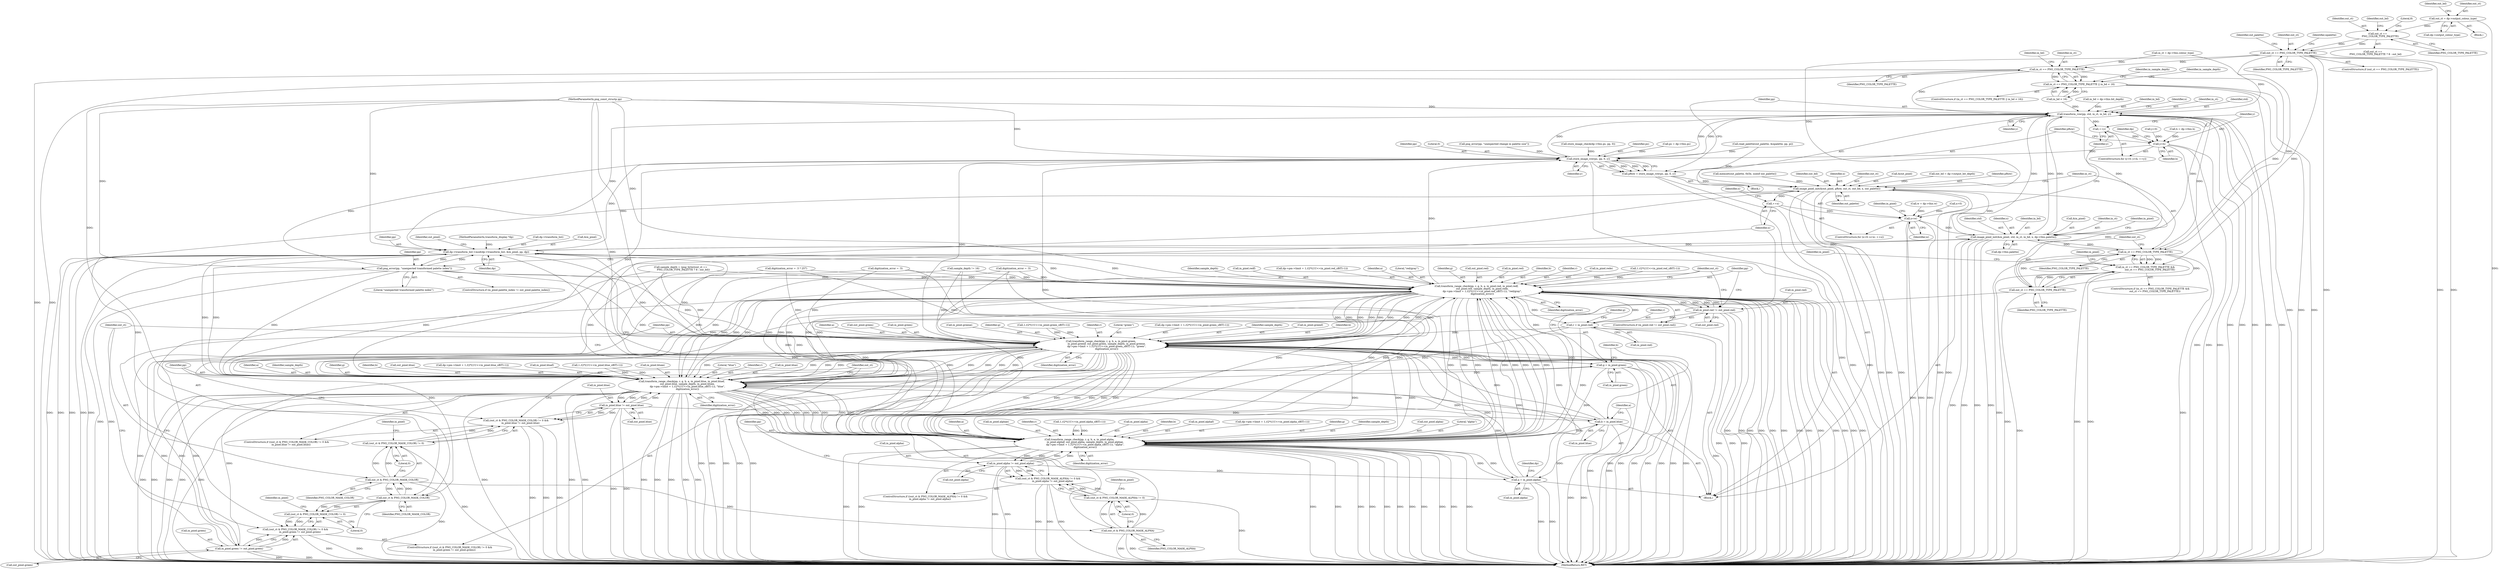 digraph "0_Android_9d4853418ab2f754c2b63e091c29c5529b8b86ca_148@pointer" {
"1000162" [label="(Call,out_ct = dp->output_colour_type)"];
"1000179" [label="(Call,out_ct ==\n       PNG_COLOR_TYPE_PALETTE)"];
"1000238" [label="(Call,out_ct == PNG_COLOR_TYPE_PALETTE)"];
"1000279" [label="(Call,in_ct == PNG_COLOR_TYPE_PALETTE)"];
"1000278" [label="(Call,in_ct == PNG_COLOR_TYPE_PALETTE || in_bd < 16)"];
"1000336" [label="(Call,transform_row(pp, std, in_ct, in_bd, y))"];
"1000323" [label="(Call,++y)"];
"1000320" [label="(Call,y<h)"];
"1000329" [label="(Call,store_image_row(ps, pp, 0, y))"];
"1000327" [label="(Call,pRow = store_image_row(ps, pp, 0, y))"];
"1000423" [label="(Call,image_pixel_init(&out_pixel, pRow, out_ct, out_bd, x, out_palette))"];
"1000349" [label="(Call,++x)"];
"1000346" [label="(Call,x<w)"];
"1000358" [label="(Call,image_pixel_init(&in_pixel, std, in_ct, in_bd, x, dp->this.palette))"];
"1000415" [label="(Call,dp->transform_list->mod(dp->transform_list, &in_pixel, pp, dp))"];
"1000448" [label="(Call,png_error(pp, \"unexpected transformed palette index\"))"];
"1000459" [label="(Call,transform_range_check(pp, r, g, b, a, in_pixel.red, in_pixel.redf,\n               out_pixel.red, sample_depth, in_pixel.rede,\n               dp->pm->limit + 1./(2*((1U<<in_pixel.red_sBIT)-1)), \"red/gray\",\n               digitization_error))"];
"1000395" [label="(Call,r = in_pixel.red)"];
"1000511" [label="(Call,transform_range_check(pp, r, g, b, a, in_pixel.green,\n               in_pixel.greenf, out_pixel.green, sample_depth, in_pixel.greene,\n               dp->pm->limit + 1./(2*((1U<<in_pixel.green_sBIT)-1)), \"green\",\n               digitization_error))"];
"1000400" [label="(Call,g = in_pixel.green)"];
"1000563" [label="(Call,transform_range_check(pp, r, g, b, a, in_pixel.blue, in_pixel.bluef,\n               out_pixel.blue, sample_depth, in_pixel.bluee,\n               dp->pm->limit + 1./(2*((1U<<in_pixel.blue_sBIT)-1)), \"blue\",\n               digitization_error))"];
"1000405" [label="(Call,b = in_pixel.blue)"];
"1000615" [label="(Call,transform_range_check(pp, r, g, b, a, in_pixel.alpha,\n               in_pixel.alphaf, out_pixel.alpha, sample_depth, in_pixel.alphae,\n               dp->pm->limit + 1./(2*((1U<<in_pixel.alpha_sBIT)-1)), \"alpha\",\n               digitization_error))"];
"1000410" [label="(Call,a = in_pixel.alpha)"];
"1000608" [label="(Call,in_pixel.alpha != out_pixel.alpha)"];
"1000602" [label="(Call,(out_ct & PNG_COLOR_MASK_ALPHA) != 0 &&\n            in_pixel.alpha != out_pixel.alpha)"];
"1000556" [label="(Call,in_pixel.blue != out_pixel.blue)"];
"1000550" [label="(Call,(out_ct & PNG_COLOR_MASK_COLOR) != 0 &&\n            in_pixel.blue != out_pixel.blue)"];
"1000504" [label="(Call,in_pixel.green != out_pixel.green)"];
"1000498" [label="(Call,(out_ct & PNG_COLOR_MASK_COLOR) != 0 &&\n            in_pixel.green != out_pixel.green)"];
"1000452" [label="(Call,in_pixel.red != out_pixel.red)"];
"1000433" [label="(Call,in_ct == PNG_COLOR_TYPE_PALETTE)"];
"1000432" [label="(Call,in_ct == PNG_COLOR_TYPE_PALETTE &&\n            out_ct == PNG_COLOR_TYPE_PALETTE)"];
"1000436" [label="(Call,out_ct == PNG_COLOR_TYPE_PALETTE)"];
"1000500" [label="(Call,out_ct & PNG_COLOR_MASK_COLOR)"];
"1000499" [label="(Call,(out_ct & PNG_COLOR_MASK_COLOR) != 0)"];
"1000552" [label="(Call,out_ct & PNG_COLOR_MASK_COLOR)"];
"1000551" [label="(Call,(out_ct & PNG_COLOR_MASK_COLOR) != 0)"];
"1000604" [label="(Call,out_ct & PNG_COLOR_MASK_ALPHA)"];
"1000603" [label="(Call,(out_ct & PNG_COLOR_MASK_ALPHA) != 0)"];
"1000449" [label="(Identifier,pp)"];
"1000508" [label="(Call,out_pixel.green)"];
"1000506" [label="(Identifier,in_pixel)"];
"1000180" [label="(Identifier,out_ct)"];
"1000350" [label="(Identifier,x)"];
"1000416" [label="(Call,dp->transform_list)"];
"1000454" [label="(Identifier,in_pixel)"];
"1000169" [label="(Identifier,out_bd)"];
"1000407" [label="(Call,in_pixel.blue)"];
"1000362" [label="(Identifier,in_ct)"];
"1000603" [label="(Call,(out_ct & PNG_COLOR_MASK_ALPHA) != 0)"];
"1000419" [label="(Call,&in_pixel)"];
"1000183" [label="(Identifier,out_bd)"];
"1000120" [label="(Block,)"];
"1000552" [label="(Call,out_ct & PNG_COLOR_MASK_COLOR)"];
"1000431" [label="(ControlStructure,if (in_ct == PNG_COLOR_TYPE_PALETTE &&\n            out_ct == PNG_COLOR_TYPE_PALETTE))"];
"1000427" [label="(Identifier,out_ct)"];
"1000281" [label="(Identifier,PNG_COLOR_TYPE_PALETTE)"];
"1000527" [label="(Call,in_pixel.greene)"];
"1000514" [label="(Identifier,g)"];
"1000273" [label="(Identifier,out_palette)"];
"1000620" [label="(Identifier,a)"];
"1000372" [label="(Identifier,in_pixel)"];
"1000415" [label="(Call,dp->transform_list->mod(dp->transform_list, &in_pixel, pp, dp))"];
"1000631" [label="(Call,in_pixel.alphae)"];
"1000511" [label="(Call,transform_range_check(pp, r, g, b, a, in_pixel.green,\n               in_pixel.greenf, out_pixel.green, sample_depth, in_pixel.greene,\n               dp->pm->limit + 1./(2*((1U<<in_pixel.green_sBIT)-1)), \"green\",\n               digitization_error))"];
"1000612" [label="(Call,out_pixel.alpha)"];
"1000347" [label="(Identifier,x)"];
"1000567" [label="(Identifier,b)"];
"1000500" [label="(Call,out_ct & PNG_COLOR_MASK_COLOR)"];
"1000361" [label="(Identifier,std)"];
"1000277" [label="(ControlStructure,if (in_ct == PNG_COLOR_TYPE_PALETTE || in_bd < 16))"];
"1000421" [label="(Identifier,pp)"];
"1000279" [label="(Call,in_ct == PNG_COLOR_TYPE_PALETTE)"];
"1000453" [label="(Call,in_pixel.red)"];
"1000336" [label="(Call,transform_row(pp, std, in_ct, in_bd, y))"];
"1000495" [label="(Literal,\"red/gray\")"];
"1000294" [label="(Call,sample_depth != 16)"];
"1000351" [label="(Block,)"];
"1000424" [label="(Call,&out_pixel)"];
"1000343" [label="(Call,x=0)"];
"1000462" [label="(Identifier,g)"];
"1000402" [label="(Call,in_pixel.green)"];
"1000498" [label="(Call,(out_ct & PNG_COLOR_MASK_COLOR) != 0 &&\n            in_pixel.green != out_pixel.green)"];
"1000604" [label="(Call,out_ct & PNG_COLOR_MASK_ALPHA)"];
"1000325" [label="(Block,)"];
"1000556" [label="(Call,in_pixel.blue != out_pixel.blue)"];
"1000122" [label="(Call,ps = dp->this.ps)"];
"1000410" [label="(Call,a = in_pixel.alpha)"];
"1000331" [label="(Identifier,pp)"];
"1000162" [label="(Call,out_ct = dp->output_colour_type)"];
"1000333" [label="(Identifier,y)"];
"1000536" [label="(Call,1./(2*((1U<<in_pixel.green_sBIT)-1)))"];
"1000617" [label="(Identifier,r)"];
"1000412" [label="(Call,in_pixel.alpha)"];
"1000548" [label="(Identifier,digitization_error)"];
"1000640" [label="(Call,1./(2*((1U<<in_pixel.alpha_sBIT)-1)))"];
"1000181" [label="(Identifier,PNG_COLOR_TYPE_PALETTE)"];
"1000662" [label="(MethodReturn,RET)"];
"1000360" [label="(Identifier,in_pixel)"];
"1000364" [label="(Identifier,x)"];
"1000430" [label="(Identifier,out_palette)"];
"1000566" [label="(Identifier,g)"];
"1000471" [label="(Call,out_pixel.red)"];
"1000280" [label="(Identifier,in_ct)"];
"1000621" [label="(Call,in_pixel.alpha)"];
"1000555" [label="(Literal,0)"];
"1000465" [label="(Call,in_pixel.red)"];
"1000323" [label="(Call,++y)"];
"1000463" [label="(Identifier,b)"];
"1000560" [label="(Call,out_pixel.blue)"];
"1000340" [label="(Identifier,in_bd)"];
"1000317" [label="(Call,y=0)"];
"1000461" [label="(Identifier,r)"];
"1000575" [label="(Call,out_pixel.blue)"];
"1000582" [label="(Call,dp->pm->limit + 1./(2*((1U<<in_pixel.blue_sBIT)-1)))"];
"1000572" [label="(Call,in_pixel.bluef)"];
"1000619" [label="(Identifier,b)"];
"1000624" [label="(Call,in_pixel.alphaf)"];
"1000609" [label="(Call,in_pixel.alpha)"];
"1000434" [label="(Identifier,in_ct)"];
"1000553" [label="(Identifier,out_ct)"];
"1000239" [label="(Identifier,out_ct)"];
"1000337" [label="(Identifier,pp)"];
"1000432" [label="(Call,in_ct == PNG_COLOR_TYPE_PALETTE &&\n            out_ct == PNG_COLOR_TYPE_PALETTE)"];
"1000423" [label="(Call,image_pixel_init(&out_pixel, pRow, out_ct, out_bd, x, out_palette))"];
"1000332" [label="(Literal,0)"];
"1000513" [label="(Identifier,r)"];
"1000550" [label="(Call,(out_ct & PNG_COLOR_MASK_COLOR) != 0 &&\n            in_pixel.blue != out_pixel.blue)"];
"1000588" [label="(Call,1./(2*((1U<<in_pixel.blue_sBIT)-1)))"];
"1000283" [label="(Identifier,in_bd)"];
"1000324" [label="(Identifier,y)"];
"1000168" [label="(Call,out_bd = dp->output_bit_depth)"];
"1000501" [label="(Identifier,out_ct)"];
"1000452" [label="(Call,in_pixel.red != out_pixel.red)"];
"1000579" [label="(Call,in_pixel.bluee)"];
"1000502" [label="(Identifier,PNG_COLOR_MASK_COLOR)"];
"1000557" [label="(Call,in_pixel.blue)"];
"1000460" [label="(Identifier,pp)"];
"1000164" [label="(Call,dp->output_colour_type)"];
"1000547" [label="(Literal,\"green\")"];
"1000154" [label="(Call,h = dp->this.h)"];
"1000365" [label="(Call,dp->this.palette)"];
"1000425" [label="(Identifier,out_pixel)"];
"1000475" [label="(Call,in_pixel.rede)"];
"1000263" [label="(Call,png_error(pp, \"unexpected change in palette size\"))"];
"1000406" [label="(Identifier,b)"];
"1000499" [label="(Call,(out_ct & PNG_COLOR_MASK_COLOR) != 0)"];
"1000307" [label="(Call,digitization_error = .5)"];
"1000599" [label="(Literal,\"blue\")"];
"1000342" [label="(ControlStructure,for (x=0; x<w; ++x))"];
"1000401" [label="(Identifier,g)"];
"1000610" [label="(Identifier,in_pixel)"];
"1000657" [label="(Identifier,dp)"];
"1000426" [label="(Identifier,pRow)"];
"1000244" [label="(Identifier,npalette)"];
"1000405" [label="(Call,b = in_pixel.blue)"];
"1000282" [label="(Call,in_bd < 16)"];
"1000530" [label="(Call,dp->pm->limit + 1./(2*((1U<<in_pixel.green_sBIT)-1)))"];
"1000526" [label="(Identifier,sample_depth)"];
"1000484" [label="(Call,1./(2*((1U<<in_pixel.red_sBIT)-1)))"];
"1000607" [label="(Literal,0)"];
"1000130" [label="(Call,in_ct = dp->this.colour_type)"];
"1000497" [label="(ControlStructure,if ((out_ct & PNG_COLOR_MASK_COLOR) != 0 &&\n            in_pixel.green != out_pixel.green))"];
"1000346" [label="(Call,x<w)"];
"1000551" [label="(Call,(out_ct & PNG_COLOR_MASK_COLOR) != 0)"];
"1000474" [label="(Identifier,sample_depth)"];
"1000615" [label="(Call,transform_range_check(pp, r, g, b, a, in_pixel.alpha,\n               in_pixel.alphaf, out_pixel.alpha, sample_depth, in_pixel.alphae,\n               dp->pm->limit + 1./(2*((1U<<in_pixel.alpha_sBIT)-1)), \"alpha\",\n               digitization_error))"];
"1000554" [label="(Identifier,PNG_COLOR_MASK_COLOR)"];
"1000411" [label="(Identifier,a)"];
"1000468" [label="(Call,in_pixel.redf)"];
"1000564" [label="(Identifier,pp)"];
"1000436" [label="(Call,out_ct == PNG_COLOR_TYPE_PALETTE)"];
"1000433" [label="(Call,in_ct == PNG_COLOR_TYPE_PALETTE)"];
"1000602" [label="(Call,(out_ct & PNG_COLOR_MASK_ALPHA) != 0 &&\n            in_pixel.alpha != out_pixel.alpha)"];
"1000438" [label="(Identifier,PNG_COLOR_TYPE_PALETTE)"];
"1000229" [label="(Call,store_image_check(dp->this.ps, pp, 0))"];
"1000349" [label="(Call,++x)"];
"1000182" [label="(Literal,8)"];
"1000344" [label="(Identifier,x)"];
"1000328" [label="(Identifier,pRow)"];
"1000400" [label="(Call,g = in_pixel.green)"];
"1000339" [label="(Identifier,in_ct)"];
"1000451" [label="(ControlStructure,if (in_pixel.red != out_pixel.red))"];
"1000272" [label="(Call,memset(out_palette, 0x5e, sizeof out_palette))"];
"1000238" [label="(Call,out_ct == PNG_COLOR_TYPE_PALETTE)"];
"1000600" [label="(Identifier,digitization_error)"];
"1000634" [label="(Call,dp->pm->limit + 1./(2*((1U<<in_pixel.alpha_sBIT)-1)))"];
"1000163" [label="(Identifier,out_ct)"];
"1000520" [label="(Call,in_pixel.greenf)"];
"1000330" [label="(Identifier,ps)"];
"1000456" [label="(Call,out_pixel.red)"];
"1000237" [label="(ControlStructure,if (out_ct == PNG_COLOR_TYPE_PALETTE))"];
"1000240" [label="(Identifier,PNG_COLOR_TYPE_PALETTE)"];
"1000327" [label="(Call,pRow = store_image_row(ps, pp, 0, y))"];
"1000338" [label="(Identifier,std)"];
"1000341" [label="(Identifier,y)"];
"1000395" [label="(Call,r = in_pixel.red)"];
"1000605" [label="(Identifier,out_ct)"];
"1000322" [label="(Identifier,h)"];
"1000565" [label="(Identifier,r)"];
"1000117" [label="(MethodParameterIn,transform_display *dp)"];
"1000321" [label="(Identifier,y)"];
"1000249" [label="(Call,read_palette(out_palette, &npalette, pp, pi))"];
"1000601" [label="(ControlStructure,if ((out_ct & PNG_COLOR_MASK_ALPHA) != 0 &&\n            in_pixel.alpha != out_pixel.alpha))"];
"1000515" [label="(Identifier,b)"];
"1000618" [label="(Identifier,g)"];
"1000630" [label="(Identifier,sample_depth)"];
"1000118" [label="(MethodParameterIn,png_const_structp pp)"];
"1000450" [label="(Literal,\"unexpected transformed palette index\")"];
"1000266" [label="(Call,digitization_error = .5)"];
"1000512" [label="(Identifier,pp)"];
"1000516" [label="(Identifier,a)"];
"1000627" [label="(Call,out_pixel.alpha)"];
"1000437" [label="(Identifier,out_ct)"];
"1000652" [label="(Identifier,digitization_error)"];
"1000503" [label="(Literal,0)"];
"1000558" [label="(Identifier,in_pixel)"];
"1000523" [label="(Call,out_pixel.green)"];
"1000549" [label="(ControlStructure,if ((out_ct & PNG_COLOR_MASK_COLOR) != 0 &&\n            in_pixel.blue != out_pixel.blue))"];
"1000616" [label="(Identifier,pp)"];
"1000606" [label="(Identifier,PNG_COLOR_MASK_ALPHA)"];
"1000278" [label="(Call,in_ct == PNG_COLOR_TYPE_PALETTE || in_bd < 16)"];
"1000478" [label="(Call,dp->pm->limit + 1./(2*((1U<<in_pixel.red_sBIT)-1)))"];
"1000569" [label="(Call,in_pixel.blue)"];
"1000428" [label="(Identifier,out_bd)"];
"1000517" [label="(Call,in_pixel.green)"];
"1000440" [label="(ControlStructure,if (in_pixel.palette_index != out_pixel.palette_index))"];
"1000568" [label="(Identifier,a)"];
"1000417" [label="(Identifier,dp)"];
"1000174" [label="(Call,sample_depth = (png_byte)(out_ct ==\n       PNG_COLOR_TYPE_PALETTE ? 8 : out_bd))"];
"1000651" [label="(Literal,\"alpha\")"];
"1000504" [label="(Call,in_pixel.green != out_pixel.green)"];
"1000311" [label="(Call,digitization_error = .5 * 257)"];
"1000363" [label="(Identifier,in_bd)"];
"1000608" [label="(Call,in_pixel.alpha != out_pixel.alpha)"];
"1000448" [label="(Call,png_error(pp, \"unexpected transformed palette index\"))"];
"1000578" [label="(Identifier,sample_depth)"];
"1000496" [label="(Identifier,digitization_error)"];
"1000179" [label="(Call,out_ct ==\n       PNG_COLOR_TYPE_PALETTE)"];
"1000464" [label="(Identifier,a)"];
"1000397" [label="(Call,in_pixel.red)"];
"1000138" [label="(Call,in_bd = dp->this.bit_depth)"];
"1000435" [label="(Identifier,PNG_COLOR_TYPE_PALETTE)"];
"1000429" [label="(Identifier,x)"];
"1000396" [label="(Identifier,r)"];
"1000178" [label="(Call,out_ct ==\n       PNG_COLOR_TYPE_PALETTE ? 8 : out_bd)"];
"1000563" [label="(Call,transform_range_check(pp, r, g, b, a, in_pixel.blue, in_pixel.bluef,\n               out_pixel.blue, sample_depth, in_pixel.bluee,\n               dp->pm->limit + 1./(2*((1U<<in_pixel.blue_sBIT)-1)), \"blue\",\n               digitization_error))"];
"1000286" [label="(Identifier,in_sample_depth)"];
"1000348" [label="(Identifier,w)"];
"1000505" [label="(Call,in_pixel.green)"];
"1000290" [label="(Identifier,in_sample_depth)"];
"1000443" [label="(Identifier,in_pixel)"];
"1000329" [label="(Call,store_image_row(ps, pp, 0, y))"];
"1000146" [label="(Call,w = dp->this.w)"];
"1000320" [label="(Call,y<h)"];
"1000422" [label="(Identifier,dp)"];
"1000358" [label="(Call,image_pixel_init(&in_pixel, std, in_ct, in_bd, x, dp->this.palette))"];
"1000316" [label="(ControlStructure,for (y=0; y<h; ++y))"];
"1000359" [label="(Call,&in_pixel)"];
"1000459" [label="(Call,transform_range_check(pp, r, g, b, a, in_pixel.red, in_pixel.redf,\n               out_pixel.red, sample_depth, in_pixel.rede,\n               dp->pm->limit + 1./(2*((1U<<in_pixel.red_sBIT)-1)), \"red/gray\",\n               digitization_error))"];
"1000162" -> "1000120"  [label="AST: "];
"1000162" -> "1000164"  [label="CFG: "];
"1000163" -> "1000162"  [label="AST: "];
"1000164" -> "1000162"  [label="AST: "];
"1000169" -> "1000162"  [label="CFG: "];
"1000162" -> "1000662"  [label="DDG: "];
"1000162" -> "1000179"  [label="DDG: "];
"1000179" -> "1000178"  [label="AST: "];
"1000179" -> "1000181"  [label="CFG: "];
"1000180" -> "1000179"  [label="AST: "];
"1000181" -> "1000179"  [label="AST: "];
"1000182" -> "1000179"  [label="CFG: "];
"1000183" -> "1000179"  [label="CFG: "];
"1000179" -> "1000238"  [label="DDG: "];
"1000179" -> "1000238"  [label="DDG: "];
"1000238" -> "1000237"  [label="AST: "];
"1000238" -> "1000240"  [label="CFG: "];
"1000239" -> "1000238"  [label="AST: "];
"1000240" -> "1000238"  [label="AST: "];
"1000244" -> "1000238"  [label="CFG: "];
"1000273" -> "1000238"  [label="CFG: "];
"1000238" -> "1000662"  [label="DDG: "];
"1000238" -> "1000662"  [label="DDG: "];
"1000238" -> "1000662"  [label="DDG: "];
"1000238" -> "1000279"  [label="DDG: "];
"1000238" -> "1000423"  [label="DDG: "];
"1000238" -> "1000433"  [label="DDG: "];
"1000238" -> "1000432"  [label="DDG: "];
"1000279" -> "1000278"  [label="AST: "];
"1000279" -> "1000281"  [label="CFG: "];
"1000280" -> "1000279"  [label="AST: "];
"1000281" -> "1000279"  [label="AST: "];
"1000283" -> "1000279"  [label="CFG: "];
"1000278" -> "1000279"  [label="CFG: "];
"1000279" -> "1000662"  [label="DDG: "];
"1000279" -> "1000662"  [label="DDG: "];
"1000279" -> "1000278"  [label="DDG: "];
"1000279" -> "1000278"  [label="DDG: "];
"1000130" -> "1000279"  [label="DDG: "];
"1000279" -> "1000336"  [label="DDG: "];
"1000279" -> "1000433"  [label="DDG: "];
"1000278" -> "1000277"  [label="AST: "];
"1000278" -> "1000282"  [label="CFG: "];
"1000282" -> "1000278"  [label="AST: "];
"1000286" -> "1000278"  [label="CFG: "];
"1000290" -> "1000278"  [label="CFG: "];
"1000278" -> "1000662"  [label="DDG: "];
"1000278" -> "1000662"  [label="DDG: "];
"1000278" -> "1000662"  [label="DDG: "];
"1000282" -> "1000278"  [label="DDG: "];
"1000282" -> "1000278"  [label="DDG: "];
"1000336" -> "1000325"  [label="AST: "];
"1000336" -> "1000341"  [label="CFG: "];
"1000337" -> "1000336"  [label="AST: "];
"1000338" -> "1000336"  [label="AST: "];
"1000339" -> "1000336"  [label="AST: "];
"1000340" -> "1000336"  [label="AST: "];
"1000341" -> "1000336"  [label="AST: "];
"1000344" -> "1000336"  [label="CFG: "];
"1000336" -> "1000662"  [label="DDG: "];
"1000336" -> "1000662"  [label="DDG: "];
"1000336" -> "1000662"  [label="DDG: "];
"1000336" -> "1000662"  [label="DDG: "];
"1000336" -> "1000662"  [label="DDG: "];
"1000336" -> "1000323"  [label="DDG: "];
"1000336" -> "1000329"  [label="DDG: "];
"1000329" -> "1000336"  [label="DDG: "];
"1000329" -> "1000336"  [label="DDG: "];
"1000118" -> "1000336"  [label="DDG: "];
"1000358" -> "1000336"  [label="DDG: "];
"1000358" -> "1000336"  [label="DDG: "];
"1000433" -> "1000336"  [label="DDG: "];
"1000130" -> "1000336"  [label="DDG: "];
"1000138" -> "1000336"  [label="DDG: "];
"1000282" -> "1000336"  [label="DDG: "];
"1000336" -> "1000358"  [label="DDG: "];
"1000336" -> "1000358"  [label="DDG: "];
"1000336" -> "1000358"  [label="DDG: "];
"1000336" -> "1000415"  [label="DDG: "];
"1000323" -> "1000316"  [label="AST: "];
"1000323" -> "1000324"  [label="CFG: "];
"1000324" -> "1000323"  [label="AST: "];
"1000321" -> "1000323"  [label="CFG: "];
"1000323" -> "1000320"  [label="DDG: "];
"1000320" -> "1000316"  [label="AST: "];
"1000320" -> "1000322"  [label="CFG: "];
"1000321" -> "1000320"  [label="AST: "];
"1000322" -> "1000320"  [label="AST: "];
"1000328" -> "1000320"  [label="CFG: "];
"1000657" -> "1000320"  [label="CFG: "];
"1000320" -> "1000662"  [label="DDG: "];
"1000320" -> "1000662"  [label="DDG: "];
"1000320" -> "1000662"  [label="DDG: "];
"1000317" -> "1000320"  [label="DDG: "];
"1000154" -> "1000320"  [label="DDG: "];
"1000320" -> "1000329"  [label="DDG: "];
"1000329" -> "1000327"  [label="AST: "];
"1000329" -> "1000333"  [label="CFG: "];
"1000330" -> "1000329"  [label="AST: "];
"1000331" -> "1000329"  [label="AST: "];
"1000332" -> "1000329"  [label="AST: "];
"1000333" -> "1000329"  [label="AST: "];
"1000327" -> "1000329"  [label="CFG: "];
"1000329" -> "1000662"  [label="DDG: "];
"1000329" -> "1000327"  [label="DDG: "];
"1000329" -> "1000327"  [label="DDG: "];
"1000329" -> "1000327"  [label="DDG: "];
"1000329" -> "1000327"  [label="DDG: "];
"1000122" -> "1000329"  [label="DDG: "];
"1000459" -> "1000329"  [label="DDG: "];
"1000615" -> "1000329"  [label="DDG: "];
"1000263" -> "1000329"  [label="DDG: "];
"1000448" -> "1000329"  [label="DDG: "];
"1000563" -> "1000329"  [label="DDG: "];
"1000249" -> "1000329"  [label="DDG: "];
"1000229" -> "1000329"  [label="DDG: "];
"1000415" -> "1000329"  [label="DDG: "];
"1000511" -> "1000329"  [label="DDG: "];
"1000118" -> "1000329"  [label="DDG: "];
"1000327" -> "1000325"  [label="AST: "];
"1000328" -> "1000327"  [label="AST: "];
"1000337" -> "1000327"  [label="CFG: "];
"1000327" -> "1000662"  [label="DDG: "];
"1000327" -> "1000662"  [label="DDG: "];
"1000327" -> "1000423"  [label="DDG: "];
"1000423" -> "1000351"  [label="AST: "];
"1000423" -> "1000430"  [label="CFG: "];
"1000424" -> "1000423"  [label="AST: "];
"1000426" -> "1000423"  [label="AST: "];
"1000427" -> "1000423"  [label="AST: "];
"1000428" -> "1000423"  [label="AST: "];
"1000429" -> "1000423"  [label="AST: "];
"1000430" -> "1000423"  [label="AST: "];
"1000434" -> "1000423"  [label="CFG: "];
"1000423" -> "1000662"  [label="DDG: "];
"1000423" -> "1000662"  [label="DDG: "];
"1000423" -> "1000662"  [label="DDG: "];
"1000423" -> "1000662"  [label="DDG: "];
"1000423" -> "1000662"  [label="DDG: "];
"1000423" -> "1000349"  [label="DDG: "];
"1000604" -> "1000423"  [label="DDG: "];
"1000168" -> "1000423"  [label="DDG: "];
"1000358" -> "1000423"  [label="DDG: "];
"1000272" -> "1000423"  [label="DDG: "];
"1000249" -> "1000423"  [label="DDG: "];
"1000423" -> "1000436"  [label="DDG: "];
"1000423" -> "1000500"  [label="DDG: "];
"1000349" -> "1000342"  [label="AST: "];
"1000349" -> "1000350"  [label="CFG: "];
"1000350" -> "1000349"  [label="AST: "];
"1000347" -> "1000349"  [label="CFG: "];
"1000349" -> "1000346"  [label="DDG: "];
"1000346" -> "1000342"  [label="AST: "];
"1000346" -> "1000348"  [label="CFG: "];
"1000347" -> "1000346"  [label="AST: "];
"1000348" -> "1000346"  [label="AST: "];
"1000360" -> "1000346"  [label="CFG: "];
"1000324" -> "1000346"  [label="CFG: "];
"1000346" -> "1000662"  [label="DDG: "];
"1000346" -> "1000662"  [label="DDG: "];
"1000346" -> "1000662"  [label="DDG: "];
"1000343" -> "1000346"  [label="DDG: "];
"1000146" -> "1000346"  [label="DDG: "];
"1000346" -> "1000358"  [label="DDG: "];
"1000358" -> "1000351"  [label="AST: "];
"1000358" -> "1000365"  [label="CFG: "];
"1000359" -> "1000358"  [label="AST: "];
"1000361" -> "1000358"  [label="AST: "];
"1000362" -> "1000358"  [label="AST: "];
"1000363" -> "1000358"  [label="AST: "];
"1000364" -> "1000358"  [label="AST: "];
"1000365" -> "1000358"  [label="AST: "];
"1000372" -> "1000358"  [label="CFG: "];
"1000358" -> "1000662"  [label="DDG: "];
"1000358" -> "1000662"  [label="DDG: "];
"1000358" -> "1000662"  [label="DDG: "];
"1000358" -> "1000662"  [label="DDG: "];
"1000415" -> "1000358"  [label="DDG: "];
"1000433" -> "1000358"  [label="DDG: "];
"1000358" -> "1000415"  [label="DDG: "];
"1000358" -> "1000433"  [label="DDG: "];
"1000415" -> "1000351"  [label="AST: "];
"1000415" -> "1000422"  [label="CFG: "];
"1000416" -> "1000415"  [label="AST: "];
"1000419" -> "1000415"  [label="AST: "];
"1000421" -> "1000415"  [label="AST: "];
"1000422" -> "1000415"  [label="AST: "];
"1000425" -> "1000415"  [label="CFG: "];
"1000415" -> "1000662"  [label="DDG: "];
"1000415" -> "1000662"  [label="DDG: "];
"1000415" -> "1000662"  [label="DDG: "];
"1000415" -> "1000662"  [label="DDG: "];
"1000415" -> "1000662"  [label="DDG: "];
"1000459" -> "1000415"  [label="DDG: "];
"1000615" -> "1000415"  [label="DDG: "];
"1000448" -> "1000415"  [label="DDG: "];
"1000563" -> "1000415"  [label="DDG: "];
"1000511" -> "1000415"  [label="DDG: "];
"1000118" -> "1000415"  [label="DDG: "];
"1000117" -> "1000415"  [label="DDG: "];
"1000415" -> "1000448"  [label="DDG: "];
"1000415" -> "1000459"  [label="DDG: "];
"1000415" -> "1000511"  [label="DDG: "];
"1000415" -> "1000563"  [label="DDG: "];
"1000415" -> "1000615"  [label="DDG: "];
"1000448" -> "1000440"  [label="AST: "];
"1000448" -> "1000450"  [label="CFG: "];
"1000449" -> "1000448"  [label="AST: "];
"1000450" -> "1000448"  [label="AST: "];
"1000454" -> "1000448"  [label="CFG: "];
"1000448" -> "1000662"  [label="DDG: "];
"1000448" -> "1000662"  [label="DDG: "];
"1000118" -> "1000448"  [label="DDG: "];
"1000448" -> "1000459"  [label="DDG: "];
"1000448" -> "1000511"  [label="DDG: "];
"1000448" -> "1000563"  [label="DDG: "];
"1000448" -> "1000615"  [label="DDG: "];
"1000459" -> "1000451"  [label="AST: "];
"1000459" -> "1000496"  [label="CFG: "];
"1000460" -> "1000459"  [label="AST: "];
"1000461" -> "1000459"  [label="AST: "];
"1000462" -> "1000459"  [label="AST: "];
"1000463" -> "1000459"  [label="AST: "];
"1000464" -> "1000459"  [label="AST: "];
"1000465" -> "1000459"  [label="AST: "];
"1000468" -> "1000459"  [label="AST: "];
"1000471" -> "1000459"  [label="AST: "];
"1000474" -> "1000459"  [label="AST: "];
"1000475" -> "1000459"  [label="AST: "];
"1000478" -> "1000459"  [label="AST: "];
"1000495" -> "1000459"  [label="AST: "];
"1000496" -> "1000459"  [label="AST: "];
"1000501" -> "1000459"  [label="CFG: "];
"1000459" -> "1000662"  [label="DDG: "];
"1000459" -> "1000662"  [label="DDG: "];
"1000459" -> "1000662"  [label="DDG: "];
"1000459" -> "1000662"  [label="DDG: "];
"1000459" -> "1000662"  [label="DDG: "];
"1000459" -> "1000662"  [label="DDG: "];
"1000459" -> "1000662"  [label="DDG: "];
"1000459" -> "1000662"  [label="DDG: "];
"1000459" -> "1000662"  [label="DDG: "];
"1000459" -> "1000662"  [label="DDG: "];
"1000459" -> "1000662"  [label="DDG: "];
"1000459" -> "1000662"  [label="DDG: "];
"1000459" -> "1000662"  [label="DDG: "];
"1000459" -> "1000395"  [label="DDG: "];
"1000459" -> "1000452"  [label="DDG: "];
"1000459" -> "1000452"  [label="DDG: "];
"1000118" -> "1000459"  [label="DDG: "];
"1000395" -> "1000459"  [label="DDG: "];
"1000400" -> "1000459"  [label="DDG: "];
"1000405" -> "1000459"  [label="DDG: "];
"1000410" -> "1000459"  [label="DDG: "];
"1000452" -> "1000459"  [label="DDG: "];
"1000452" -> "1000459"  [label="DDG: "];
"1000615" -> "1000459"  [label="DDG: "];
"1000615" -> "1000459"  [label="DDG: "];
"1000563" -> "1000459"  [label="DDG: "];
"1000563" -> "1000459"  [label="DDG: "];
"1000511" -> "1000459"  [label="DDG: "];
"1000511" -> "1000459"  [label="DDG: "];
"1000294" -> "1000459"  [label="DDG: "];
"1000174" -> "1000459"  [label="DDG: "];
"1000484" -> "1000459"  [label="DDG: "];
"1000484" -> "1000459"  [label="DDG: "];
"1000311" -> "1000459"  [label="DDG: "];
"1000266" -> "1000459"  [label="DDG: "];
"1000307" -> "1000459"  [label="DDG: "];
"1000459" -> "1000511"  [label="DDG: "];
"1000459" -> "1000511"  [label="DDG: "];
"1000459" -> "1000511"  [label="DDG: "];
"1000459" -> "1000511"  [label="DDG: "];
"1000459" -> "1000511"  [label="DDG: "];
"1000459" -> "1000511"  [label="DDG: "];
"1000459" -> "1000511"  [label="DDG: "];
"1000459" -> "1000563"  [label="DDG: "];
"1000459" -> "1000563"  [label="DDG: "];
"1000459" -> "1000563"  [label="DDG: "];
"1000459" -> "1000563"  [label="DDG: "];
"1000459" -> "1000563"  [label="DDG: "];
"1000459" -> "1000563"  [label="DDG: "];
"1000459" -> "1000563"  [label="DDG: "];
"1000459" -> "1000615"  [label="DDG: "];
"1000459" -> "1000615"  [label="DDG: "];
"1000459" -> "1000615"  [label="DDG: "];
"1000459" -> "1000615"  [label="DDG: "];
"1000459" -> "1000615"  [label="DDG: "];
"1000459" -> "1000615"  [label="DDG: "];
"1000459" -> "1000615"  [label="DDG: "];
"1000395" -> "1000351"  [label="AST: "];
"1000395" -> "1000397"  [label="CFG: "];
"1000396" -> "1000395"  [label="AST: "];
"1000397" -> "1000395"  [label="AST: "];
"1000401" -> "1000395"  [label="CFG: "];
"1000395" -> "1000662"  [label="DDG: "];
"1000452" -> "1000395"  [label="DDG: "];
"1000395" -> "1000511"  [label="DDG: "];
"1000395" -> "1000563"  [label="DDG: "];
"1000395" -> "1000615"  [label="DDG: "];
"1000511" -> "1000497"  [label="AST: "];
"1000511" -> "1000548"  [label="CFG: "];
"1000512" -> "1000511"  [label="AST: "];
"1000513" -> "1000511"  [label="AST: "];
"1000514" -> "1000511"  [label="AST: "];
"1000515" -> "1000511"  [label="AST: "];
"1000516" -> "1000511"  [label="AST: "];
"1000517" -> "1000511"  [label="AST: "];
"1000520" -> "1000511"  [label="AST: "];
"1000523" -> "1000511"  [label="AST: "];
"1000526" -> "1000511"  [label="AST: "];
"1000527" -> "1000511"  [label="AST: "];
"1000530" -> "1000511"  [label="AST: "];
"1000547" -> "1000511"  [label="AST: "];
"1000548" -> "1000511"  [label="AST: "];
"1000553" -> "1000511"  [label="CFG: "];
"1000511" -> "1000662"  [label="DDG: "];
"1000511" -> "1000662"  [label="DDG: "];
"1000511" -> "1000662"  [label="DDG: "];
"1000511" -> "1000662"  [label="DDG: "];
"1000511" -> "1000662"  [label="DDG: "];
"1000511" -> "1000662"  [label="DDG: "];
"1000511" -> "1000662"  [label="DDG: "];
"1000511" -> "1000662"  [label="DDG: "];
"1000511" -> "1000662"  [label="DDG: "];
"1000511" -> "1000662"  [label="DDG: "];
"1000511" -> "1000662"  [label="DDG: "];
"1000511" -> "1000662"  [label="DDG: "];
"1000511" -> "1000662"  [label="DDG: "];
"1000511" -> "1000400"  [label="DDG: "];
"1000511" -> "1000504"  [label="DDG: "];
"1000511" -> "1000504"  [label="DDG: "];
"1000118" -> "1000511"  [label="DDG: "];
"1000400" -> "1000511"  [label="DDG: "];
"1000405" -> "1000511"  [label="DDG: "];
"1000410" -> "1000511"  [label="DDG: "];
"1000504" -> "1000511"  [label="DDG: "];
"1000504" -> "1000511"  [label="DDG: "];
"1000615" -> "1000511"  [label="DDG: "];
"1000615" -> "1000511"  [label="DDG: "];
"1000563" -> "1000511"  [label="DDG: "];
"1000563" -> "1000511"  [label="DDG: "];
"1000294" -> "1000511"  [label="DDG: "];
"1000174" -> "1000511"  [label="DDG: "];
"1000536" -> "1000511"  [label="DDG: "];
"1000536" -> "1000511"  [label="DDG: "];
"1000311" -> "1000511"  [label="DDG: "];
"1000266" -> "1000511"  [label="DDG: "];
"1000307" -> "1000511"  [label="DDG: "];
"1000511" -> "1000563"  [label="DDG: "];
"1000511" -> "1000563"  [label="DDG: "];
"1000511" -> "1000563"  [label="DDG: "];
"1000511" -> "1000563"  [label="DDG: "];
"1000511" -> "1000563"  [label="DDG: "];
"1000511" -> "1000563"  [label="DDG: "];
"1000511" -> "1000563"  [label="DDG: "];
"1000511" -> "1000615"  [label="DDG: "];
"1000511" -> "1000615"  [label="DDG: "];
"1000511" -> "1000615"  [label="DDG: "];
"1000511" -> "1000615"  [label="DDG: "];
"1000511" -> "1000615"  [label="DDG: "];
"1000511" -> "1000615"  [label="DDG: "];
"1000511" -> "1000615"  [label="DDG: "];
"1000400" -> "1000351"  [label="AST: "];
"1000400" -> "1000402"  [label="CFG: "];
"1000401" -> "1000400"  [label="AST: "];
"1000402" -> "1000400"  [label="AST: "];
"1000406" -> "1000400"  [label="CFG: "];
"1000400" -> "1000662"  [label="DDG: "];
"1000400" -> "1000662"  [label="DDG: "];
"1000504" -> "1000400"  [label="DDG: "];
"1000400" -> "1000563"  [label="DDG: "];
"1000400" -> "1000615"  [label="DDG: "];
"1000563" -> "1000549"  [label="AST: "];
"1000563" -> "1000600"  [label="CFG: "];
"1000564" -> "1000563"  [label="AST: "];
"1000565" -> "1000563"  [label="AST: "];
"1000566" -> "1000563"  [label="AST: "];
"1000567" -> "1000563"  [label="AST: "];
"1000568" -> "1000563"  [label="AST: "];
"1000569" -> "1000563"  [label="AST: "];
"1000572" -> "1000563"  [label="AST: "];
"1000575" -> "1000563"  [label="AST: "];
"1000578" -> "1000563"  [label="AST: "];
"1000579" -> "1000563"  [label="AST: "];
"1000582" -> "1000563"  [label="AST: "];
"1000599" -> "1000563"  [label="AST: "];
"1000600" -> "1000563"  [label="AST: "];
"1000605" -> "1000563"  [label="CFG: "];
"1000563" -> "1000662"  [label="DDG: "];
"1000563" -> "1000662"  [label="DDG: "];
"1000563" -> "1000662"  [label="DDG: "];
"1000563" -> "1000662"  [label="DDG: "];
"1000563" -> "1000662"  [label="DDG: "];
"1000563" -> "1000662"  [label="DDG: "];
"1000563" -> "1000662"  [label="DDG: "];
"1000563" -> "1000662"  [label="DDG: "];
"1000563" -> "1000662"  [label="DDG: "];
"1000563" -> "1000662"  [label="DDG: "];
"1000563" -> "1000662"  [label="DDG: "];
"1000563" -> "1000662"  [label="DDG: "];
"1000563" -> "1000662"  [label="DDG: "];
"1000563" -> "1000405"  [label="DDG: "];
"1000563" -> "1000556"  [label="DDG: "];
"1000563" -> "1000556"  [label="DDG: "];
"1000118" -> "1000563"  [label="DDG: "];
"1000405" -> "1000563"  [label="DDG: "];
"1000410" -> "1000563"  [label="DDG: "];
"1000556" -> "1000563"  [label="DDG: "];
"1000556" -> "1000563"  [label="DDG: "];
"1000615" -> "1000563"  [label="DDG: "];
"1000615" -> "1000563"  [label="DDG: "];
"1000294" -> "1000563"  [label="DDG: "];
"1000174" -> "1000563"  [label="DDG: "];
"1000588" -> "1000563"  [label="DDG: "];
"1000588" -> "1000563"  [label="DDG: "];
"1000311" -> "1000563"  [label="DDG: "];
"1000266" -> "1000563"  [label="DDG: "];
"1000307" -> "1000563"  [label="DDG: "];
"1000563" -> "1000615"  [label="DDG: "];
"1000563" -> "1000615"  [label="DDG: "];
"1000563" -> "1000615"  [label="DDG: "];
"1000563" -> "1000615"  [label="DDG: "];
"1000563" -> "1000615"  [label="DDG: "];
"1000563" -> "1000615"  [label="DDG: "];
"1000563" -> "1000615"  [label="DDG: "];
"1000405" -> "1000351"  [label="AST: "];
"1000405" -> "1000407"  [label="CFG: "];
"1000406" -> "1000405"  [label="AST: "];
"1000407" -> "1000405"  [label="AST: "];
"1000411" -> "1000405"  [label="CFG: "];
"1000405" -> "1000662"  [label="DDG: "];
"1000405" -> "1000662"  [label="DDG: "];
"1000556" -> "1000405"  [label="DDG: "];
"1000405" -> "1000615"  [label="DDG: "];
"1000615" -> "1000601"  [label="AST: "];
"1000615" -> "1000652"  [label="CFG: "];
"1000616" -> "1000615"  [label="AST: "];
"1000617" -> "1000615"  [label="AST: "];
"1000618" -> "1000615"  [label="AST: "];
"1000619" -> "1000615"  [label="AST: "];
"1000620" -> "1000615"  [label="AST: "];
"1000621" -> "1000615"  [label="AST: "];
"1000624" -> "1000615"  [label="AST: "];
"1000627" -> "1000615"  [label="AST: "];
"1000630" -> "1000615"  [label="AST: "];
"1000631" -> "1000615"  [label="AST: "];
"1000634" -> "1000615"  [label="AST: "];
"1000651" -> "1000615"  [label="AST: "];
"1000652" -> "1000615"  [label="AST: "];
"1000350" -> "1000615"  [label="CFG: "];
"1000615" -> "1000662"  [label="DDG: "];
"1000615" -> "1000662"  [label="DDG: "];
"1000615" -> "1000662"  [label="DDG: "];
"1000615" -> "1000662"  [label="DDG: "];
"1000615" -> "1000662"  [label="DDG: "];
"1000615" -> "1000662"  [label="DDG: "];
"1000615" -> "1000662"  [label="DDG: "];
"1000615" -> "1000662"  [label="DDG: "];
"1000615" -> "1000662"  [label="DDG: "];
"1000615" -> "1000662"  [label="DDG: "];
"1000615" -> "1000662"  [label="DDG: "];
"1000615" -> "1000662"  [label="DDG: "];
"1000615" -> "1000662"  [label="DDG: "];
"1000615" -> "1000410"  [label="DDG: "];
"1000615" -> "1000608"  [label="DDG: "];
"1000615" -> "1000608"  [label="DDG: "];
"1000118" -> "1000615"  [label="DDG: "];
"1000410" -> "1000615"  [label="DDG: "];
"1000608" -> "1000615"  [label="DDG: "];
"1000608" -> "1000615"  [label="DDG: "];
"1000294" -> "1000615"  [label="DDG: "];
"1000174" -> "1000615"  [label="DDG: "];
"1000640" -> "1000615"  [label="DDG: "];
"1000640" -> "1000615"  [label="DDG: "];
"1000311" -> "1000615"  [label="DDG: "];
"1000266" -> "1000615"  [label="DDG: "];
"1000307" -> "1000615"  [label="DDG: "];
"1000410" -> "1000351"  [label="AST: "];
"1000410" -> "1000412"  [label="CFG: "];
"1000411" -> "1000410"  [label="AST: "];
"1000412" -> "1000410"  [label="AST: "];
"1000417" -> "1000410"  [label="CFG: "];
"1000410" -> "1000662"  [label="DDG: "];
"1000410" -> "1000662"  [label="DDG: "];
"1000608" -> "1000410"  [label="DDG: "];
"1000608" -> "1000602"  [label="AST: "];
"1000608" -> "1000612"  [label="CFG: "];
"1000609" -> "1000608"  [label="AST: "];
"1000612" -> "1000608"  [label="AST: "];
"1000602" -> "1000608"  [label="CFG: "];
"1000608" -> "1000662"  [label="DDG: "];
"1000608" -> "1000662"  [label="DDG: "];
"1000608" -> "1000602"  [label="DDG: "];
"1000608" -> "1000602"  [label="DDG: "];
"1000602" -> "1000601"  [label="AST: "];
"1000602" -> "1000603"  [label="CFG: "];
"1000603" -> "1000602"  [label="AST: "];
"1000616" -> "1000602"  [label="CFG: "];
"1000350" -> "1000602"  [label="CFG: "];
"1000602" -> "1000662"  [label="DDG: "];
"1000602" -> "1000662"  [label="DDG: "];
"1000602" -> "1000662"  [label="DDG: "];
"1000603" -> "1000602"  [label="DDG: "];
"1000603" -> "1000602"  [label="DDG: "];
"1000556" -> "1000550"  [label="AST: "];
"1000556" -> "1000560"  [label="CFG: "];
"1000557" -> "1000556"  [label="AST: "];
"1000560" -> "1000556"  [label="AST: "];
"1000550" -> "1000556"  [label="CFG: "];
"1000556" -> "1000662"  [label="DDG: "];
"1000556" -> "1000662"  [label="DDG: "];
"1000556" -> "1000550"  [label="DDG: "];
"1000556" -> "1000550"  [label="DDG: "];
"1000550" -> "1000549"  [label="AST: "];
"1000550" -> "1000551"  [label="CFG: "];
"1000551" -> "1000550"  [label="AST: "];
"1000564" -> "1000550"  [label="CFG: "];
"1000605" -> "1000550"  [label="CFG: "];
"1000550" -> "1000662"  [label="DDG: "];
"1000550" -> "1000662"  [label="DDG: "];
"1000550" -> "1000662"  [label="DDG: "];
"1000551" -> "1000550"  [label="DDG: "];
"1000551" -> "1000550"  [label="DDG: "];
"1000504" -> "1000498"  [label="AST: "];
"1000504" -> "1000508"  [label="CFG: "];
"1000505" -> "1000504"  [label="AST: "];
"1000508" -> "1000504"  [label="AST: "];
"1000498" -> "1000504"  [label="CFG: "];
"1000504" -> "1000662"  [label="DDG: "];
"1000504" -> "1000662"  [label="DDG: "];
"1000504" -> "1000498"  [label="DDG: "];
"1000504" -> "1000498"  [label="DDG: "];
"1000498" -> "1000497"  [label="AST: "];
"1000498" -> "1000499"  [label="CFG: "];
"1000499" -> "1000498"  [label="AST: "];
"1000512" -> "1000498"  [label="CFG: "];
"1000553" -> "1000498"  [label="CFG: "];
"1000498" -> "1000662"  [label="DDG: "];
"1000498" -> "1000662"  [label="DDG: "];
"1000499" -> "1000498"  [label="DDG: "];
"1000499" -> "1000498"  [label="DDG: "];
"1000452" -> "1000451"  [label="AST: "];
"1000452" -> "1000456"  [label="CFG: "];
"1000453" -> "1000452"  [label="AST: "];
"1000456" -> "1000452"  [label="AST: "];
"1000460" -> "1000452"  [label="CFG: "];
"1000501" -> "1000452"  [label="CFG: "];
"1000452" -> "1000662"  [label="DDG: "];
"1000452" -> "1000662"  [label="DDG: "];
"1000452" -> "1000662"  [label="DDG: "];
"1000433" -> "1000432"  [label="AST: "];
"1000433" -> "1000435"  [label="CFG: "];
"1000434" -> "1000433"  [label="AST: "];
"1000435" -> "1000433"  [label="AST: "];
"1000437" -> "1000433"  [label="CFG: "];
"1000432" -> "1000433"  [label="CFG: "];
"1000433" -> "1000662"  [label="DDG: "];
"1000433" -> "1000662"  [label="DDG: "];
"1000433" -> "1000432"  [label="DDG: "];
"1000433" -> "1000432"  [label="DDG: "];
"1000436" -> "1000433"  [label="DDG: "];
"1000433" -> "1000436"  [label="DDG: "];
"1000432" -> "1000431"  [label="AST: "];
"1000432" -> "1000436"  [label="CFG: "];
"1000436" -> "1000432"  [label="AST: "];
"1000443" -> "1000432"  [label="CFG: "];
"1000454" -> "1000432"  [label="CFG: "];
"1000432" -> "1000662"  [label="DDG: "];
"1000432" -> "1000662"  [label="DDG: "];
"1000432" -> "1000662"  [label="DDG: "];
"1000436" -> "1000432"  [label="DDG: "];
"1000436" -> "1000432"  [label="DDG: "];
"1000436" -> "1000438"  [label="CFG: "];
"1000437" -> "1000436"  [label="AST: "];
"1000438" -> "1000436"  [label="AST: "];
"1000436" -> "1000662"  [label="DDG: "];
"1000436" -> "1000500"  [label="DDG: "];
"1000500" -> "1000499"  [label="AST: "];
"1000500" -> "1000502"  [label="CFG: "];
"1000501" -> "1000500"  [label="AST: "];
"1000502" -> "1000500"  [label="AST: "];
"1000503" -> "1000500"  [label="CFG: "];
"1000500" -> "1000499"  [label="DDG: "];
"1000500" -> "1000499"  [label="DDG: "];
"1000552" -> "1000500"  [label="DDG: "];
"1000500" -> "1000552"  [label="DDG: "];
"1000500" -> "1000552"  [label="DDG: "];
"1000499" -> "1000503"  [label="CFG: "];
"1000503" -> "1000499"  [label="AST: "];
"1000506" -> "1000499"  [label="CFG: "];
"1000552" -> "1000551"  [label="AST: "];
"1000552" -> "1000554"  [label="CFG: "];
"1000553" -> "1000552"  [label="AST: "];
"1000554" -> "1000552"  [label="AST: "];
"1000555" -> "1000552"  [label="CFG: "];
"1000552" -> "1000662"  [label="DDG: "];
"1000552" -> "1000551"  [label="DDG: "];
"1000552" -> "1000551"  [label="DDG: "];
"1000552" -> "1000604"  [label="DDG: "];
"1000551" -> "1000555"  [label="CFG: "];
"1000555" -> "1000551"  [label="AST: "];
"1000558" -> "1000551"  [label="CFG: "];
"1000551" -> "1000662"  [label="DDG: "];
"1000604" -> "1000603"  [label="AST: "];
"1000604" -> "1000606"  [label="CFG: "];
"1000605" -> "1000604"  [label="AST: "];
"1000606" -> "1000604"  [label="AST: "];
"1000607" -> "1000604"  [label="CFG: "];
"1000604" -> "1000662"  [label="DDG: "];
"1000604" -> "1000662"  [label="DDG: "];
"1000604" -> "1000603"  [label="DDG: "];
"1000604" -> "1000603"  [label="DDG: "];
"1000603" -> "1000607"  [label="CFG: "];
"1000607" -> "1000603"  [label="AST: "];
"1000610" -> "1000603"  [label="CFG: "];
"1000603" -> "1000662"  [label="DDG: "];
}

